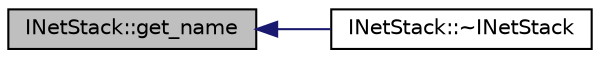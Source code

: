 digraph "INetStack::get_name"
{
  edge [fontname="Helvetica",fontsize="10",labelfontname="Helvetica",labelfontsize="10"];
  node [fontname="Helvetica",fontsize="10",shape=record];
  rankdir="LR";
  Node1 [label="INetStack::get_name",height=0.2,width=0.4,color="black", fillcolor="grey75", style="filled", fontcolor="black"];
  Node1 -> Node2 [dir="back",color="midnightblue",fontsize="10",style="solid"];
  Node2 [label="INetStack::~INetStack",height=0.2,width=0.4,color="black", fillcolor="white", style="filled",URL="$da/d49/structINetStack.html#aa4febc7e2b66d861acfba1f4beebda0e"];
}
